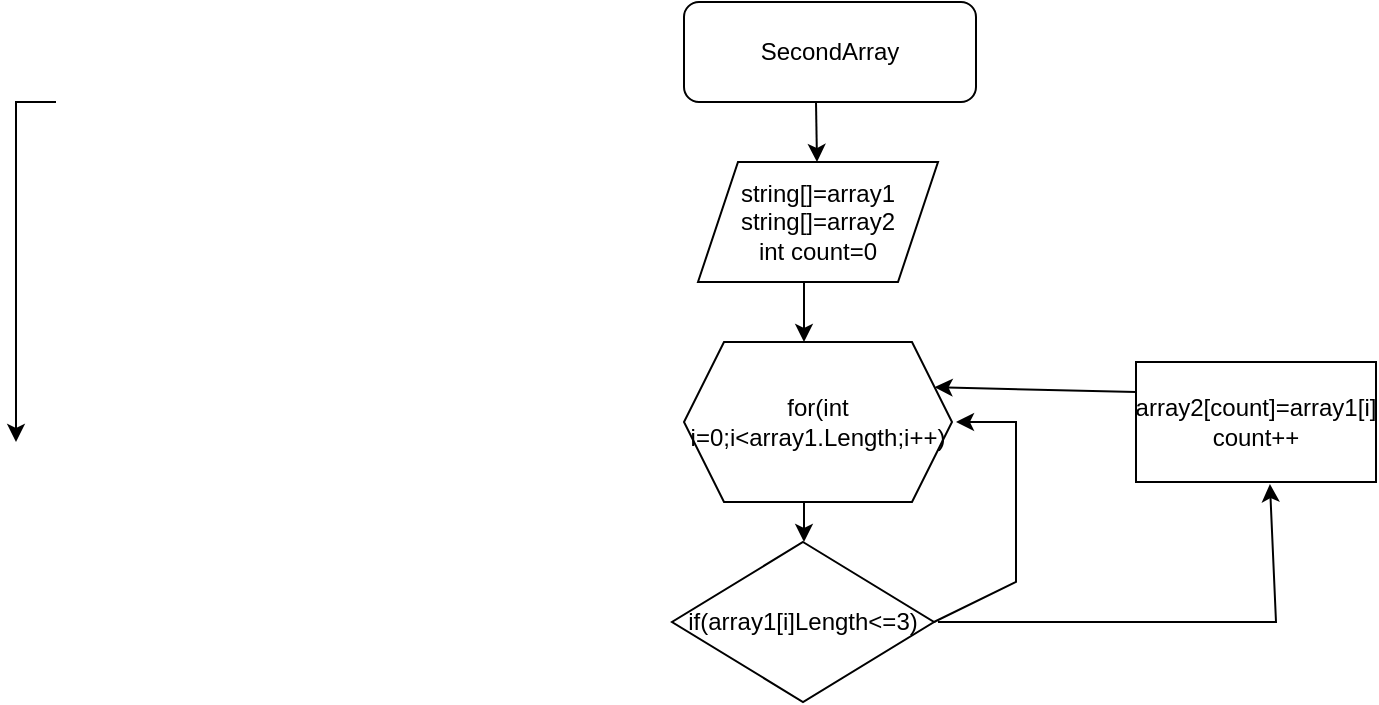 <mxfile version="20.8.23"><diagram name="Страница 1" id="S4hqoqHpCg5oL-uMtvBG"><mxGraphModel dx="794" dy="422" grid="1" gridSize="10" guides="1" tooltips="1" connect="1" arrows="1" fold="1" page="1" pageScale="1" pageWidth="827" pageHeight="1169" math="0" shadow="0"><root><mxCell id="0"/><mxCell id="1" parent="0"/><mxCell id="ZoaqjSfpDG9jBOSkKmg8-94" value="" style="endArrow=classic;html=1;rounded=0;exitX=0;exitY=0.5;exitDx=0;exitDy=0;entryX=0;entryY=0.5;entryDx=0;entryDy=0;" edge="1" parent="1" target="ZoaqjSfpDG9jBOSkKmg8-34"><mxGeometry width="50" height="50" relative="1" as="geometry"><mxPoint x="40" y="70" as="sourcePoint"/><mxPoint x="20" y="240" as="targetPoint"/><Array as="points"><mxPoint x="20" y="70"/><mxPoint x="20" y="210"/></Array></mxGeometry></mxCell><mxCell id="ZoaqjSfpDG9jBOSkKmg8-109" value="SecondArray" style="rounded=1;whiteSpace=wrap;html=1;" vertex="1" parent="1"><mxGeometry x="354" y="20" width="146" height="50" as="geometry"/></mxCell><mxCell id="ZoaqjSfpDG9jBOSkKmg8-110" value="" style="endArrow=classic;html=1;rounded=0;" edge="1" parent="1" target="ZoaqjSfpDG9jBOSkKmg8-111"><mxGeometry width="50" height="50" relative="1" as="geometry"><mxPoint x="420" y="70" as="sourcePoint"/><mxPoint x="420" y="100" as="targetPoint"/></mxGeometry></mxCell><mxCell id="ZoaqjSfpDG9jBOSkKmg8-111" value="&lt;div&gt;string[]=array1&lt;/div&gt;&lt;div&gt;string[]=array2&lt;/div&gt;&lt;div&gt;int count=0&lt;br&gt;&lt;/div&gt;" style="shape=parallelogram;perimeter=parallelogramPerimeter;whiteSpace=wrap;html=1;fixedSize=1;" vertex="1" parent="1"><mxGeometry x="361" y="100" width="120" height="60" as="geometry"/></mxCell><mxCell id="ZoaqjSfpDG9jBOSkKmg8-112" value="" style="endArrow=classic;html=1;rounded=0;" edge="1" parent="1"><mxGeometry width="50" height="50" relative="1" as="geometry"><mxPoint x="414" y="160" as="sourcePoint"/><mxPoint x="414" y="190" as="targetPoint"/></mxGeometry></mxCell><mxCell id="ZoaqjSfpDG9jBOSkKmg8-113" value="for(int i=0;i&amp;lt;array1.Length;i++)" style="shape=hexagon;perimeter=hexagonPerimeter2;whiteSpace=wrap;html=1;fixedSize=1;" vertex="1" parent="1"><mxGeometry x="354" y="190" width="134" height="80" as="geometry"/></mxCell><mxCell id="ZoaqjSfpDG9jBOSkKmg8-114" value="if(array1[i]Length&amp;lt;=3)" style="rhombus;whiteSpace=wrap;html=1;" vertex="1" parent="1"><mxGeometry x="348" y="290" width="131" height="80" as="geometry"/></mxCell><mxCell id="ZoaqjSfpDG9jBOSkKmg8-115" value="" style="endArrow=classic;html=1;rounded=0;" edge="1" parent="1"><mxGeometry width="50" height="50" relative="1" as="geometry"><mxPoint x="414" y="270" as="sourcePoint"/><mxPoint x="414" y="290" as="targetPoint"/></mxGeometry></mxCell><mxCell id="ZoaqjSfpDG9jBOSkKmg8-116" value="&lt;div&gt;array2[count]=array1[i]&lt;/div&gt;&lt;div&gt;count++&lt;br&gt;&lt;/div&gt;" style="rounded=0;whiteSpace=wrap;html=1;" vertex="1" parent="1"><mxGeometry x="580" y="200" width="120" height="60" as="geometry"/></mxCell><mxCell id="ZoaqjSfpDG9jBOSkKmg8-117" value="" style="endArrow=classic;html=1;rounded=0;entryX=0.558;entryY=1.017;entryDx=0;entryDy=0;entryPerimeter=0;" edge="1" parent="1" target="ZoaqjSfpDG9jBOSkKmg8-116"><mxGeometry width="50" height="50" relative="1" as="geometry"><mxPoint x="481" y="330" as="sourcePoint"/><mxPoint x="531" y="280" as="targetPoint"/><Array as="points"><mxPoint x="650" y="330"/></Array></mxGeometry></mxCell><mxCell id="ZoaqjSfpDG9jBOSkKmg8-119" value="" style="endArrow=classic;html=1;rounded=0;" edge="1" parent="1"><mxGeometry width="50" height="50" relative="1" as="geometry"><mxPoint x="479" y="330" as="sourcePoint"/><mxPoint x="490" y="230" as="targetPoint"/><Array as="points"><mxPoint x="520" y="310"/><mxPoint x="520" y="230"/></Array></mxGeometry></mxCell><mxCell id="ZoaqjSfpDG9jBOSkKmg8-121" value="" style="endArrow=classic;html=1;rounded=0;exitX=0;exitY=0.25;exitDx=0;exitDy=0;entryX=1;entryY=0.25;entryDx=0;entryDy=0;" edge="1" parent="1" source="ZoaqjSfpDG9jBOSkKmg8-116" target="ZoaqjSfpDG9jBOSkKmg8-113"><mxGeometry width="50" height="50" relative="1" as="geometry"><mxPoint x="510" y="280" as="sourcePoint"/><mxPoint x="490" y="230" as="targetPoint"/><Array as="points"/></mxGeometry></mxCell></root></mxGraphModel></diagram></mxfile>